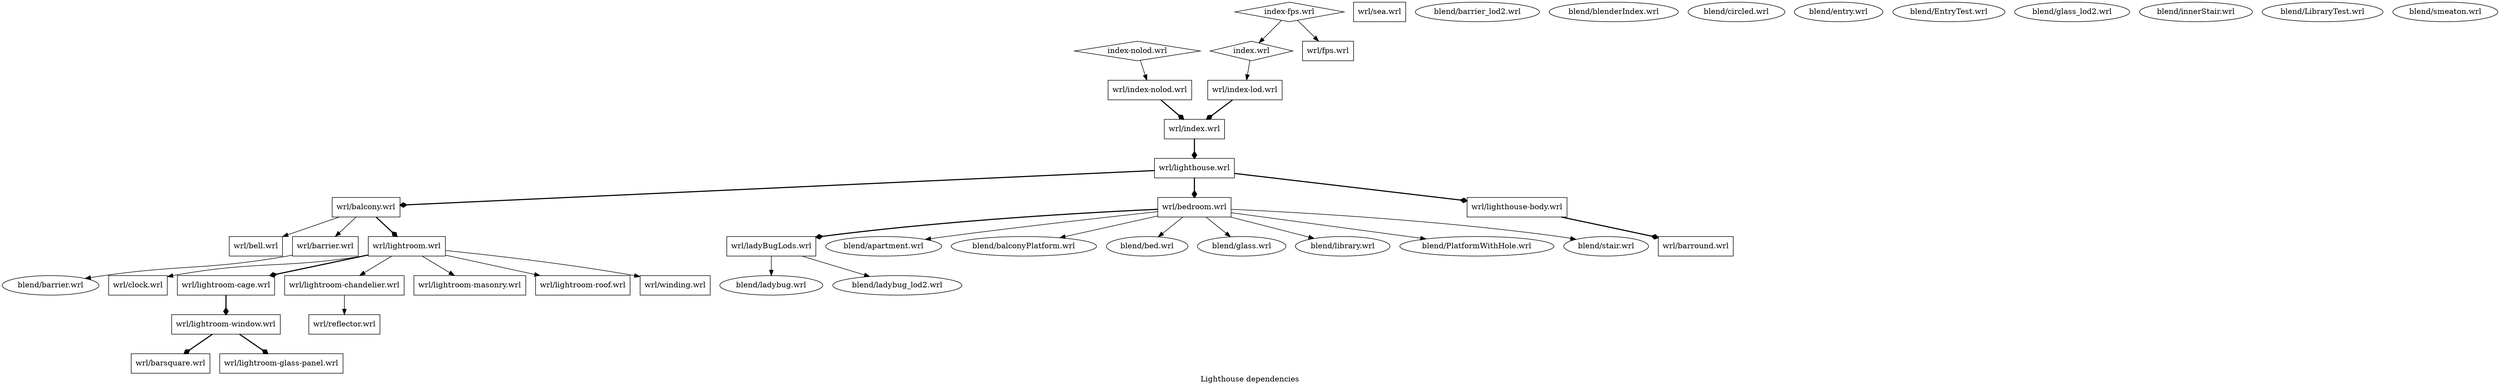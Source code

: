 // Based on:
// http://www.graphviz.org/content/traffic_lights

digraph wrldependencies {

// . (access WRLs)
node [shape=diamond];
"index.wrl";
"index-fps.wrl";
"index-nolod.wrl";

// wrl
node [shape=box];
"wrl/bell.wrl";
"wrl/index.wrl";
"wrl/index-lod.wrl";
"wrl/index-nolod.wrl";
"wrl/balcony.wrl";
"wrl/barrier.wrl";
"wrl/barsquare.wrl";
"wrl/bedroom.wrl";
"wrl/clock.wrl";
"wrl/fps.wrl";
"wrl/ladyBugLods.wrl";
"wrl/lighthouse.wrl";
"wrl/lighthouse-body.wrl";
"wrl/lightroom.wrl";
"wrl/lightroom-cage.wrl";
"wrl/lightroom-glass-panel.wrl";
"wrl/lightroom-chandelier.wrl";
"wrl/lightroom-masonry.wrl";
"wrl/lightroom-roof.wrl";
"wrl/lightroom-window.wrl";
"wrl/reflector.wrl";
"wrl/sea.wrl";
"wrl/winding.wrl";
"wrl/barround.wrl";

// blend
node [shape=ellipse];
"blend/apartment.wrl";
"blend/balconyPlatform.wrl";
"blend/barrier.wrl";
"blend/barrier_lod2.wrl";
"blend/bed.wrl";
"blend/blenderIndex.wrl";
"blend/circled.wrl";
"blend/entry.wrl";
"blend/EntryTest.wrl";
"blend/glass.wrl";
"blend/glass_lod2.wrl";
"blend/innerStair.wrl";
"blend/ladybug.wrl";
"blend/ladybug_lod2.wrl";
"blend/library.wrl";
"blend/LibraryTest.wrl";
"blend/PlatformWithHole.wrl";
"blend/smeaton.wrl";
"blend/stair.wrl";

// Inline
edge [arrowhead=normal];
"index-fps.wrl" -> "wrl/fps.wrl";
"index-fps.wrl" -> "index.wrl";
"index.wrl" -> "wrl/index-lod.wrl";
"index-nolod.wrl" -> "wrl/index-nolod.wrl";
"wrl/balcony.wrl" -> "wrl/bell.wrl"
"wrl/balcony.wrl" -> "wrl/barrier.wrl"
"wrl/barrier.wrl" -> "blend/barrier.wrl"
"wrl/bedroom.wrl" -> "blend/bed.wrl";
"wrl/bedroom.wrl" -> "blend/stair.wrl";
"wrl/bedroom.wrl" -> "blend/library.wrl";
"wrl/bedroom.wrl" -> "blend/glass.wrl";
"wrl/bedroom.wrl" -> "blend/apartment.wrl";
"wrl/bedroom.wrl" -> "blend/balconyPlatform.wrl";
"wrl/bedroom.wrl" -> "blend/PlatformWithHole.wrl";
"wrl/ladyBugLods.wrl" -> "blend/ladybug.wrl";
"wrl/ladyBugLods.wrl" -> "blend/ladybug_lod2.wrl";
"wrl/lightroom.wrl" -> "wrl/lightroom-chandelier.wrl";
"wrl/lightroom.wrl" -> "wrl/lightroom-masonry.wrl";
"wrl/lightroom.wrl" -> "wrl/lightroom-roof.wrl";
"wrl/lightroom.wrl" -> "wrl/clock.wrl";
"wrl/lightroom.wrl" -> "wrl/winding.wrl";
"wrl/lightroom-chandelier.wrl" -> "wrl/reflector.wrl";

// Prototype
edge [arrowhead=diamond style=bold];
"wrl/index.wrl" -> "wrl/lighthouse.wrl";
"wrl/index-lod.wrl" -> "wrl/index.wrl";
"wrl/index-nolod.wrl" -> "wrl/index.wrl";
"wrl/lighthouse.wrl" -> "wrl/lighthouse-body.wrl";
"wrl/lighthouse.wrl" -> "wrl/balcony.wrl";
"wrl/lighthouse.wrl" -> "wrl/bedroom.wrl";
"wrl/balcony.wrl" -> "wrl/lightroom.wrl";
"wrl/bedroom.wrl" -> "wrl/ladyBugLods.wrl";
"wrl/lightroom.wrl" -> "wrl/lightroom-cage.wrl";
"wrl/lightroom-cage.wrl" -> "wrl/lightroom-window.wrl";
"wrl/lightroom-window.wrl" -> "wrl/lightroom-glass-panel.wrl";
"wrl/lightroom-window.wrl" -> "wrl/barsquare.wrl";
"wrl/lighthouse-body.wrl" -> "wrl/barround.wrl";

overlap=false
label="Lighthouse dependencies"
}

